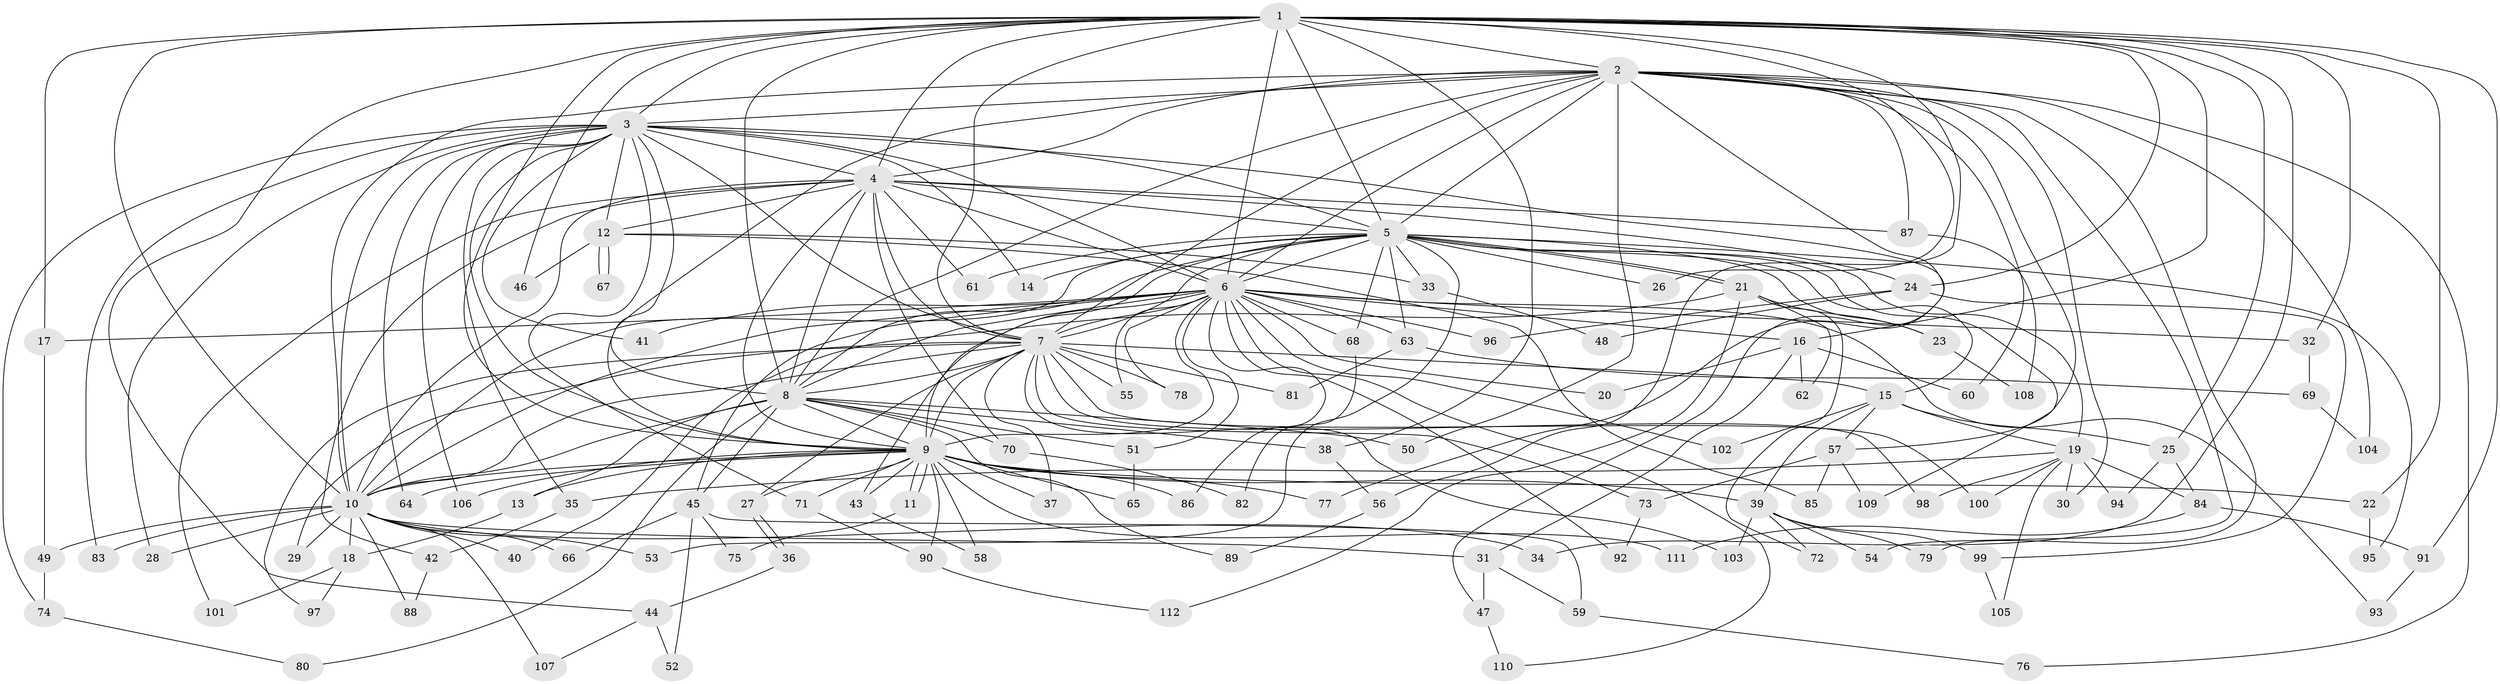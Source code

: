 // Generated by graph-tools (version 1.1) at 2025/14/03/09/25 04:14:14]
// undirected, 112 vertices, 249 edges
graph export_dot {
graph [start="1"]
  node [color=gray90,style=filled];
  1;
  2;
  3;
  4;
  5;
  6;
  7;
  8;
  9;
  10;
  11;
  12;
  13;
  14;
  15;
  16;
  17;
  18;
  19;
  20;
  21;
  22;
  23;
  24;
  25;
  26;
  27;
  28;
  29;
  30;
  31;
  32;
  33;
  34;
  35;
  36;
  37;
  38;
  39;
  40;
  41;
  42;
  43;
  44;
  45;
  46;
  47;
  48;
  49;
  50;
  51;
  52;
  53;
  54;
  55;
  56;
  57;
  58;
  59;
  60;
  61;
  62;
  63;
  64;
  65;
  66;
  67;
  68;
  69;
  70;
  71;
  72;
  73;
  74;
  75;
  76;
  77;
  78;
  79;
  80;
  81;
  82;
  83;
  84;
  85;
  86;
  87;
  88;
  89;
  90;
  91;
  92;
  93;
  94;
  95;
  96;
  97;
  98;
  99;
  100;
  101;
  102;
  103;
  104;
  105;
  106;
  107;
  108;
  109;
  110;
  111;
  112;
  1 -- 2;
  1 -- 3;
  1 -- 4;
  1 -- 5;
  1 -- 6;
  1 -- 7;
  1 -- 8;
  1 -- 9;
  1 -- 10;
  1 -- 16;
  1 -- 17;
  1 -- 22;
  1 -- 24;
  1 -- 25;
  1 -- 26;
  1 -- 32;
  1 -- 34;
  1 -- 38;
  1 -- 44;
  1 -- 46;
  1 -- 56;
  1 -- 91;
  2 -- 3;
  2 -- 4;
  2 -- 5;
  2 -- 6;
  2 -- 7;
  2 -- 8;
  2 -- 9;
  2 -- 10;
  2 -- 30;
  2 -- 50;
  2 -- 54;
  2 -- 57;
  2 -- 60;
  2 -- 76;
  2 -- 77;
  2 -- 79;
  2 -- 87;
  2 -- 104;
  3 -- 4;
  3 -- 5;
  3 -- 6;
  3 -- 7;
  3 -- 8;
  3 -- 9;
  3 -- 10;
  3 -- 12;
  3 -- 14;
  3 -- 28;
  3 -- 35;
  3 -- 41;
  3 -- 47;
  3 -- 64;
  3 -- 71;
  3 -- 74;
  3 -- 83;
  3 -- 106;
  4 -- 5;
  4 -- 6;
  4 -- 7;
  4 -- 8;
  4 -- 9;
  4 -- 10;
  4 -- 12;
  4 -- 24;
  4 -- 42;
  4 -- 61;
  4 -- 70;
  4 -- 87;
  4 -- 101;
  5 -- 6;
  5 -- 7;
  5 -- 8;
  5 -- 9;
  5 -- 10;
  5 -- 14;
  5 -- 15;
  5 -- 19;
  5 -- 21;
  5 -- 21;
  5 -- 23;
  5 -- 26;
  5 -- 33;
  5 -- 53;
  5 -- 61;
  5 -- 63;
  5 -- 68;
  5 -- 95;
  5 -- 109;
  6 -- 7;
  6 -- 8;
  6 -- 9;
  6 -- 10;
  6 -- 16;
  6 -- 17;
  6 -- 20;
  6 -- 32;
  6 -- 41;
  6 -- 43;
  6 -- 45;
  6 -- 51;
  6 -- 55;
  6 -- 63;
  6 -- 68;
  6 -- 78;
  6 -- 86;
  6 -- 92;
  6 -- 93;
  6 -- 96;
  6 -- 102;
  6 -- 110;
  7 -- 8;
  7 -- 9;
  7 -- 10;
  7 -- 15;
  7 -- 27;
  7 -- 29;
  7 -- 37;
  7 -- 55;
  7 -- 73;
  7 -- 78;
  7 -- 81;
  7 -- 97;
  7 -- 98;
  7 -- 100;
  7 -- 103;
  8 -- 9;
  8 -- 10;
  8 -- 13;
  8 -- 38;
  8 -- 45;
  8 -- 50;
  8 -- 51;
  8 -- 70;
  8 -- 80;
  8 -- 89;
  9 -- 10;
  9 -- 11;
  9 -- 11;
  9 -- 13;
  9 -- 22;
  9 -- 27;
  9 -- 37;
  9 -- 39;
  9 -- 43;
  9 -- 58;
  9 -- 64;
  9 -- 65;
  9 -- 71;
  9 -- 77;
  9 -- 86;
  9 -- 90;
  9 -- 106;
  9 -- 111;
  10 -- 18;
  10 -- 28;
  10 -- 29;
  10 -- 31;
  10 -- 34;
  10 -- 40;
  10 -- 49;
  10 -- 53;
  10 -- 66;
  10 -- 83;
  10 -- 88;
  10 -- 107;
  11 -- 75;
  12 -- 33;
  12 -- 46;
  12 -- 67;
  12 -- 67;
  12 -- 85;
  13 -- 18;
  15 -- 19;
  15 -- 25;
  15 -- 39;
  15 -- 57;
  15 -- 102;
  16 -- 20;
  16 -- 31;
  16 -- 60;
  16 -- 62;
  17 -- 49;
  18 -- 97;
  18 -- 101;
  19 -- 30;
  19 -- 35;
  19 -- 84;
  19 -- 94;
  19 -- 98;
  19 -- 100;
  19 -- 105;
  21 -- 23;
  21 -- 40;
  21 -- 62;
  21 -- 72;
  21 -- 112;
  22 -- 95;
  23 -- 108;
  24 -- 48;
  24 -- 96;
  24 -- 99;
  25 -- 84;
  25 -- 94;
  27 -- 36;
  27 -- 36;
  31 -- 47;
  31 -- 59;
  32 -- 69;
  33 -- 48;
  35 -- 42;
  36 -- 44;
  38 -- 56;
  39 -- 54;
  39 -- 72;
  39 -- 79;
  39 -- 99;
  39 -- 103;
  42 -- 88;
  43 -- 58;
  44 -- 52;
  44 -- 107;
  45 -- 52;
  45 -- 59;
  45 -- 66;
  45 -- 75;
  47 -- 110;
  49 -- 74;
  51 -- 65;
  56 -- 89;
  57 -- 73;
  57 -- 85;
  57 -- 109;
  59 -- 76;
  63 -- 69;
  63 -- 81;
  68 -- 82;
  69 -- 104;
  70 -- 82;
  71 -- 90;
  73 -- 92;
  74 -- 80;
  84 -- 91;
  84 -- 111;
  87 -- 108;
  90 -- 112;
  91 -- 93;
  99 -- 105;
}
